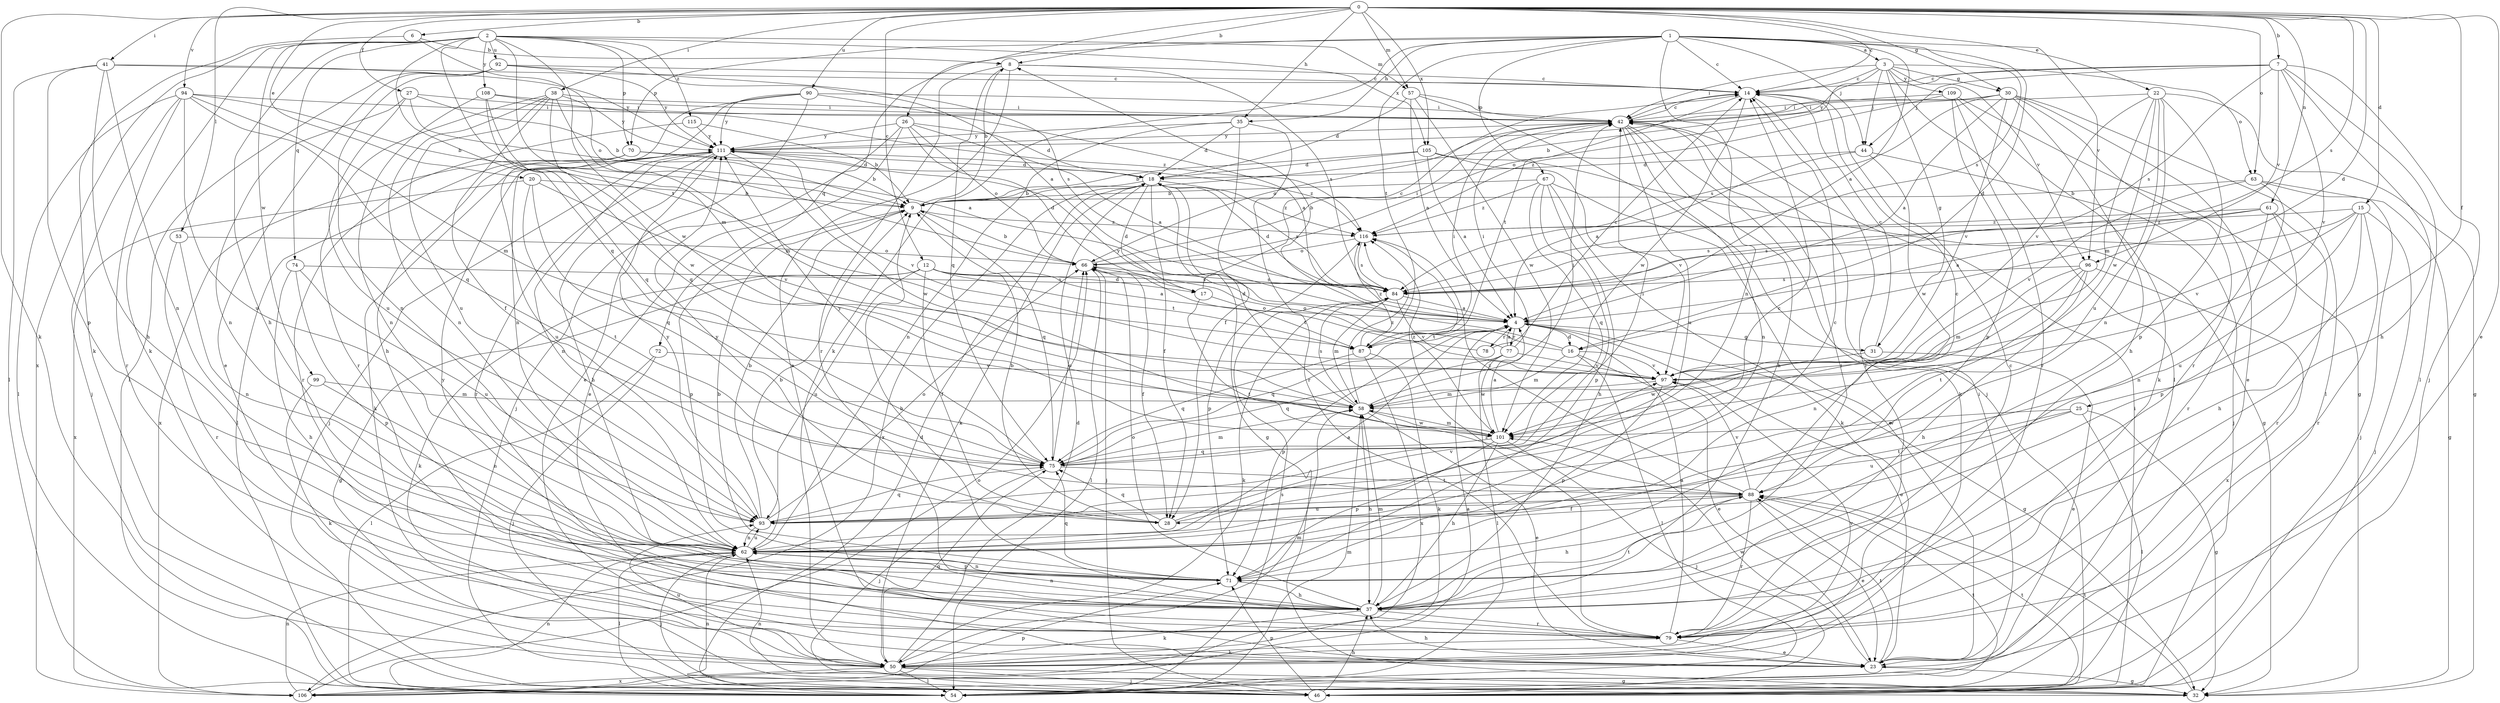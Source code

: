 strict digraph  {
0;
1;
2;
3;
4;
6;
7;
8;
9;
12;
14;
15;
16;
17;
18;
20;
22;
23;
25;
26;
27;
28;
30;
31;
32;
35;
37;
38;
41;
42;
44;
46;
50;
53;
54;
57;
58;
61;
62;
63;
66;
67;
70;
71;
72;
74;
75;
77;
78;
79;
84;
87;
88;
90;
92;
93;
94;
96;
97;
99;
101;
105;
106;
108;
109;
111;
115;
116;
0 -> 6  [label=b];
0 -> 7  [label=b];
0 -> 8  [label=b];
0 -> 12  [label=c];
0 -> 14  [label=c];
0 -> 15  [label=d];
0 -> 16  [label=d];
0 -> 20  [label=e];
0 -> 22  [label=e];
0 -> 23  [label=e];
0 -> 25  [label=f];
0 -> 26  [label=f];
0 -> 27  [label=f];
0 -> 30  [label=g];
0 -> 35  [label=h];
0 -> 38  [label=i];
0 -> 41  [label=i];
0 -> 50  [label=k];
0 -> 53  [label=l];
0 -> 57  [label=m];
0 -> 61  [label=n];
0 -> 63  [label=o];
0 -> 84  [label=s];
0 -> 90  [label=u];
0 -> 94  [label=v];
0 -> 105  [label=x];
1 -> 3  [label=a];
1 -> 4  [label=a];
1 -> 14  [label=c];
1 -> 16  [label=d];
1 -> 35  [label=h];
1 -> 44  [label=j];
1 -> 50  [label=k];
1 -> 62  [label=n];
1 -> 67  [label=p];
1 -> 70  [label=p];
1 -> 72  [label=q];
1 -> 84  [label=s];
1 -> 87  [label=t];
1 -> 96  [label=v];
2 -> 4  [label=a];
2 -> 37  [label=h];
2 -> 50  [label=k];
2 -> 57  [label=m];
2 -> 58  [label=m];
2 -> 70  [label=p];
2 -> 74  [label=q];
2 -> 75  [label=q];
2 -> 87  [label=t];
2 -> 92  [label=u];
2 -> 99  [label=w];
2 -> 101  [label=w];
2 -> 105  [label=x];
2 -> 106  [label=x];
2 -> 108  [label=y];
2 -> 115  [label=z];
3 -> 14  [label=c];
3 -> 30  [label=g];
3 -> 31  [label=g];
3 -> 42  [label=i];
3 -> 44  [label=j];
3 -> 54  [label=l];
3 -> 63  [label=o];
3 -> 66  [label=o];
3 -> 96  [label=v];
3 -> 109  [label=y];
4 -> 16  [label=d];
4 -> 23  [label=e];
4 -> 31  [label=g];
4 -> 32  [label=g];
4 -> 71  [label=p];
4 -> 75  [label=q];
4 -> 77  [label=r];
4 -> 78  [label=r];
4 -> 87  [label=t];
6 -> 8  [label=b];
6 -> 50  [label=k];
6 -> 66  [label=o];
7 -> 14  [label=c];
7 -> 37  [label=h];
7 -> 44  [label=j];
7 -> 46  [label=j];
7 -> 54  [label=l];
7 -> 84  [label=s];
7 -> 96  [label=v];
7 -> 97  [label=v];
7 -> 111  [label=y];
8 -> 14  [label=c];
8 -> 23  [label=e];
8 -> 75  [label=q];
8 -> 79  [label=r];
8 -> 84  [label=s];
9 -> 8  [label=b];
9 -> 71  [label=p];
9 -> 75  [label=q];
9 -> 116  [label=z];
12 -> 4  [label=a];
12 -> 17  [label=d];
12 -> 28  [label=f];
12 -> 32  [label=g];
12 -> 50  [label=k];
12 -> 84  [label=s];
12 -> 87  [label=t];
12 -> 93  [label=u];
14 -> 42  [label=i];
14 -> 79  [label=r];
14 -> 87  [label=t];
14 -> 101  [label=w];
15 -> 37  [label=h];
15 -> 46  [label=j];
15 -> 79  [label=r];
15 -> 84  [label=s];
15 -> 93  [label=u];
15 -> 97  [label=v];
15 -> 116  [label=z];
16 -> 8  [label=b];
16 -> 23  [label=e];
16 -> 54  [label=l];
16 -> 58  [label=m];
16 -> 97  [label=v];
16 -> 111  [label=y];
17 -> 14  [label=c];
17 -> 87  [label=t];
17 -> 88  [label=t];
18 -> 9  [label=b];
18 -> 17  [label=d];
18 -> 28  [label=f];
18 -> 32  [label=g];
18 -> 50  [label=k];
18 -> 84  [label=s];
18 -> 106  [label=x];
18 -> 116  [label=z];
20 -> 9  [label=b];
20 -> 75  [label=q];
20 -> 88  [label=t];
20 -> 97  [label=v];
20 -> 106  [label=x];
22 -> 32  [label=g];
22 -> 42  [label=i];
22 -> 58  [label=m];
22 -> 62  [label=n];
22 -> 71  [label=p];
22 -> 93  [label=u];
22 -> 97  [label=v];
22 -> 101  [label=w];
23 -> 32  [label=g];
23 -> 37  [label=h];
23 -> 42  [label=i];
23 -> 88  [label=t];
23 -> 101  [label=w];
25 -> 32  [label=g];
25 -> 54  [label=l];
25 -> 88  [label=t];
25 -> 93  [label=u];
25 -> 101  [label=w];
26 -> 4  [label=a];
26 -> 17  [label=d];
26 -> 18  [label=d];
26 -> 23  [label=e];
26 -> 46  [label=j];
26 -> 66  [label=o];
26 -> 111  [label=y];
27 -> 4  [label=a];
27 -> 9  [label=b];
27 -> 42  [label=i];
27 -> 62  [label=n];
27 -> 93  [label=u];
28 -> 9  [label=b];
28 -> 14  [label=c];
28 -> 75  [label=q];
28 -> 97  [label=v];
28 -> 111  [label=y];
30 -> 4  [label=a];
30 -> 9  [label=b];
30 -> 23  [label=e];
30 -> 37  [label=h];
30 -> 42  [label=i];
30 -> 54  [label=l];
30 -> 79  [label=r];
30 -> 84  [label=s];
30 -> 97  [label=v];
31 -> 14  [label=c];
31 -> 23  [label=e];
31 -> 101  [label=w];
32 -> 62  [label=n];
32 -> 88  [label=t];
35 -> 18  [label=d];
35 -> 28  [label=f];
35 -> 62  [label=n];
35 -> 79  [label=r];
35 -> 111  [label=y];
37 -> 9  [label=b];
37 -> 42  [label=i];
37 -> 50  [label=k];
37 -> 58  [label=m];
37 -> 62  [label=n];
37 -> 66  [label=o];
37 -> 79  [label=r];
37 -> 88  [label=t];
37 -> 111  [label=y];
38 -> 28  [label=f];
38 -> 42  [label=i];
38 -> 58  [label=m];
38 -> 62  [label=n];
38 -> 75  [label=q];
38 -> 79  [label=r];
38 -> 93  [label=u];
38 -> 111  [label=y];
41 -> 14  [label=c];
41 -> 37  [label=h];
41 -> 54  [label=l];
41 -> 62  [label=n];
41 -> 71  [label=p];
41 -> 111  [label=y];
42 -> 14  [label=c];
42 -> 37  [label=h];
42 -> 50  [label=k];
42 -> 62  [label=n];
42 -> 66  [label=o];
42 -> 93  [label=u];
42 -> 111  [label=y];
44 -> 4  [label=a];
44 -> 18  [label=d];
44 -> 46  [label=j];
44 -> 101  [label=w];
46 -> 37  [label=h];
46 -> 42  [label=i];
46 -> 62  [label=n];
46 -> 71  [label=p];
46 -> 88  [label=t];
50 -> 18  [label=d];
50 -> 32  [label=g];
50 -> 46  [label=j];
50 -> 54  [label=l];
50 -> 58  [label=m];
50 -> 75  [label=q];
50 -> 93  [label=u];
50 -> 97  [label=v];
50 -> 106  [label=x];
53 -> 62  [label=n];
53 -> 66  [label=o];
53 -> 79  [label=r];
54 -> 18  [label=d];
54 -> 58  [label=m];
54 -> 62  [label=n];
54 -> 84  [label=s];
54 -> 88  [label=t];
57 -> 4  [label=a];
57 -> 18  [label=d];
57 -> 42  [label=i];
57 -> 46  [label=j];
57 -> 101  [label=w];
58 -> 18  [label=d];
58 -> 23  [label=e];
58 -> 37  [label=h];
58 -> 42  [label=i];
58 -> 84  [label=s];
58 -> 101  [label=w];
58 -> 116  [label=z];
61 -> 4  [label=a];
61 -> 62  [label=n];
61 -> 71  [label=p];
61 -> 79  [label=r];
61 -> 84  [label=s];
61 -> 116  [label=z];
62 -> 4  [label=a];
62 -> 9  [label=b];
62 -> 14  [label=c];
62 -> 46  [label=j];
62 -> 54  [label=l];
62 -> 71  [label=p];
62 -> 93  [label=u];
63 -> 9  [label=b];
63 -> 32  [label=g];
63 -> 46  [label=j];
63 -> 79  [label=r];
63 -> 97  [label=v];
66 -> 9  [label=b];
66 -> 28  [label=f];
66 -> 42  [label=i];
66 -> 46  [label=j];
66 -> 54  [label=l];
66 -> 84  [label=s];
67 -> 9  [label=b];
67 -> 23  [label=e];
67 -> 37  [label=h];
67 -> 50  [label=k];
67 -> 71  [label=p];
67 -> 75  [label=q];
67 -> 116  [label=z];
70 -> 9  [label=b];
70 -> 18  [label=d];
70 -> 54  [label=l];
70 -> 93  [label=u];
70 -> 106  [label=x];
71 -> 9  [label=b];
71 -> 37  [label=h];
71 -> 62  [label=n];
71 -> 75  [label=q];
72 -> 46  [label=j];
72 -> 54  [label=l];
72 -> 97  [label=v];
74 -> 37  [label=h];
74 -> 71  [label=p];
74 -> 84  [label=s];
74 -> 93  [label=u];
75 -> 42  [label=i];
75 -> 46  [label=j];
75 -> 58  [label=m];
75 -> 66  [label=o];
75 -> 88  [label=t];
75 -> 111  [label=y];
77 -> 4  [label=a];
77 -> 42  [label=i];
77 -> 54  [label=l];
77 -> 66  [label=o];
77 -> 75  [label=q];
77 -> 97  [label=v];
77 -> 101  [label=w];
78 -> 14  [label=c];
78 -> 66  [label=o];
79 -> 4  [label=a];
79 -> 14  [label=c];
79 -> 23  [label=e];
79 -> 50  [label=k];
79 -> 116  [label=z];
84 -> 4  [label=a];
84 -> 18  [label=d];
84 -> 50  [label=k];
84 -> 58  [label=m];
84 -> 97  [label=v];
87 -> 42  [label=i];
87 -> 50  [label=k];
87 -> 75  [label=q];
87 -> 106  [label=x];
87 -> 116  [label=z];
88 -> 14  [label=c];
88 -> 23  [label=e];
88 -> 28  [label=f];
88 -> 37  [label=h];
88 -> 79  [label=r];
88 -> 93  [label=u];
88 -> 97  [label=v];
88 -> 116  [label=z];
90 -> 4  [label=a];
90 -> 23  [label=e];
90 -> 37  [label=h];
90 -> 42  [label=i];
90 -> 62  [label=n];
90 -> 111  [label=y];
92 -> 14  [label=c];
92 -> 23  [label=e];
92 -> 54  [label=l];
92 -> 62  [label=n];
92 -> 84  [label=s];
92 -> 111  [label=y];
93 -> 9  [label=b];
93 -> 62  [label=n];
93 -> 66  [label=o];
93 -> 75  [label=q];
93 -> 111  [label=y];
94 -> 9  [label=b];
94 -> 42  [label=i];
94 -> 46  [label=j];
94 -> 54  [label=l];
94 -> 58  [label=m];
94 -> 75  [label=q];
94 -> 79  [label=r];
94 -> 93  [label=u];
96 -> 37  [label=h];
96 -> 58  [label=m];
96 -> 62  [label=n];
96 -> 84  [label=s];
96 -> 88  [label=t];
96 -> 106  [label=x];
97 -> 58  [label=m];
97 -> 71  [label=p];
99 -> 50  [label=k];
99 -> 58  [label=m];
99 -> 62  [label=n];
101 -> 4  [label=a];
101 -> 37  [label=h];
101 -> 46  [label=j];
101 -> 58  [label=m];
101 -> 71  [label=p];
101 -> 75  [label=q];
101 -> 116  [label=z];
105 -> 4  [label=a];
105 -> 9  [label=b];
105 -> 18  [label=d];
105 -> 32  [label=g];
105 -> 97  [label=v];
106 -> 4  [label=a];
106 -> 62  [label=n];
106 -> 66  [label=o];
106 -> 71  [label=p];
108 -> 42  [label=i];
108 -> 62  [label=n];
108 -> 75  [label=q];
108 -> 101  [label=w];
108 -> 116  [label=z];
109 -> 32  [label=g];
109 -> 42  [label=i];
109 -> 50  [label=k];
109 -> 71  [label=p];
109 -> 79  [label=r];
109 -> 116  [label=z];
111 -> 18  [label=d];
111 -> 37  [label=h];
111 -> 46  [label=j];
111 -> 50  [label=k];
111 -> 62  [label=n];
111 -> 79  [label=r];
111 -> 97  [label=v];
111 -> 101  [label=w];
111 -> 116  [label=z];
115 -> 9  [label=b];
115 -> 79  [label=r];
115 -> 111  [label=y];
116 -> 66  [label=o];
116 -> 71  [label=p];
116 -> 84  [label=s];
}
